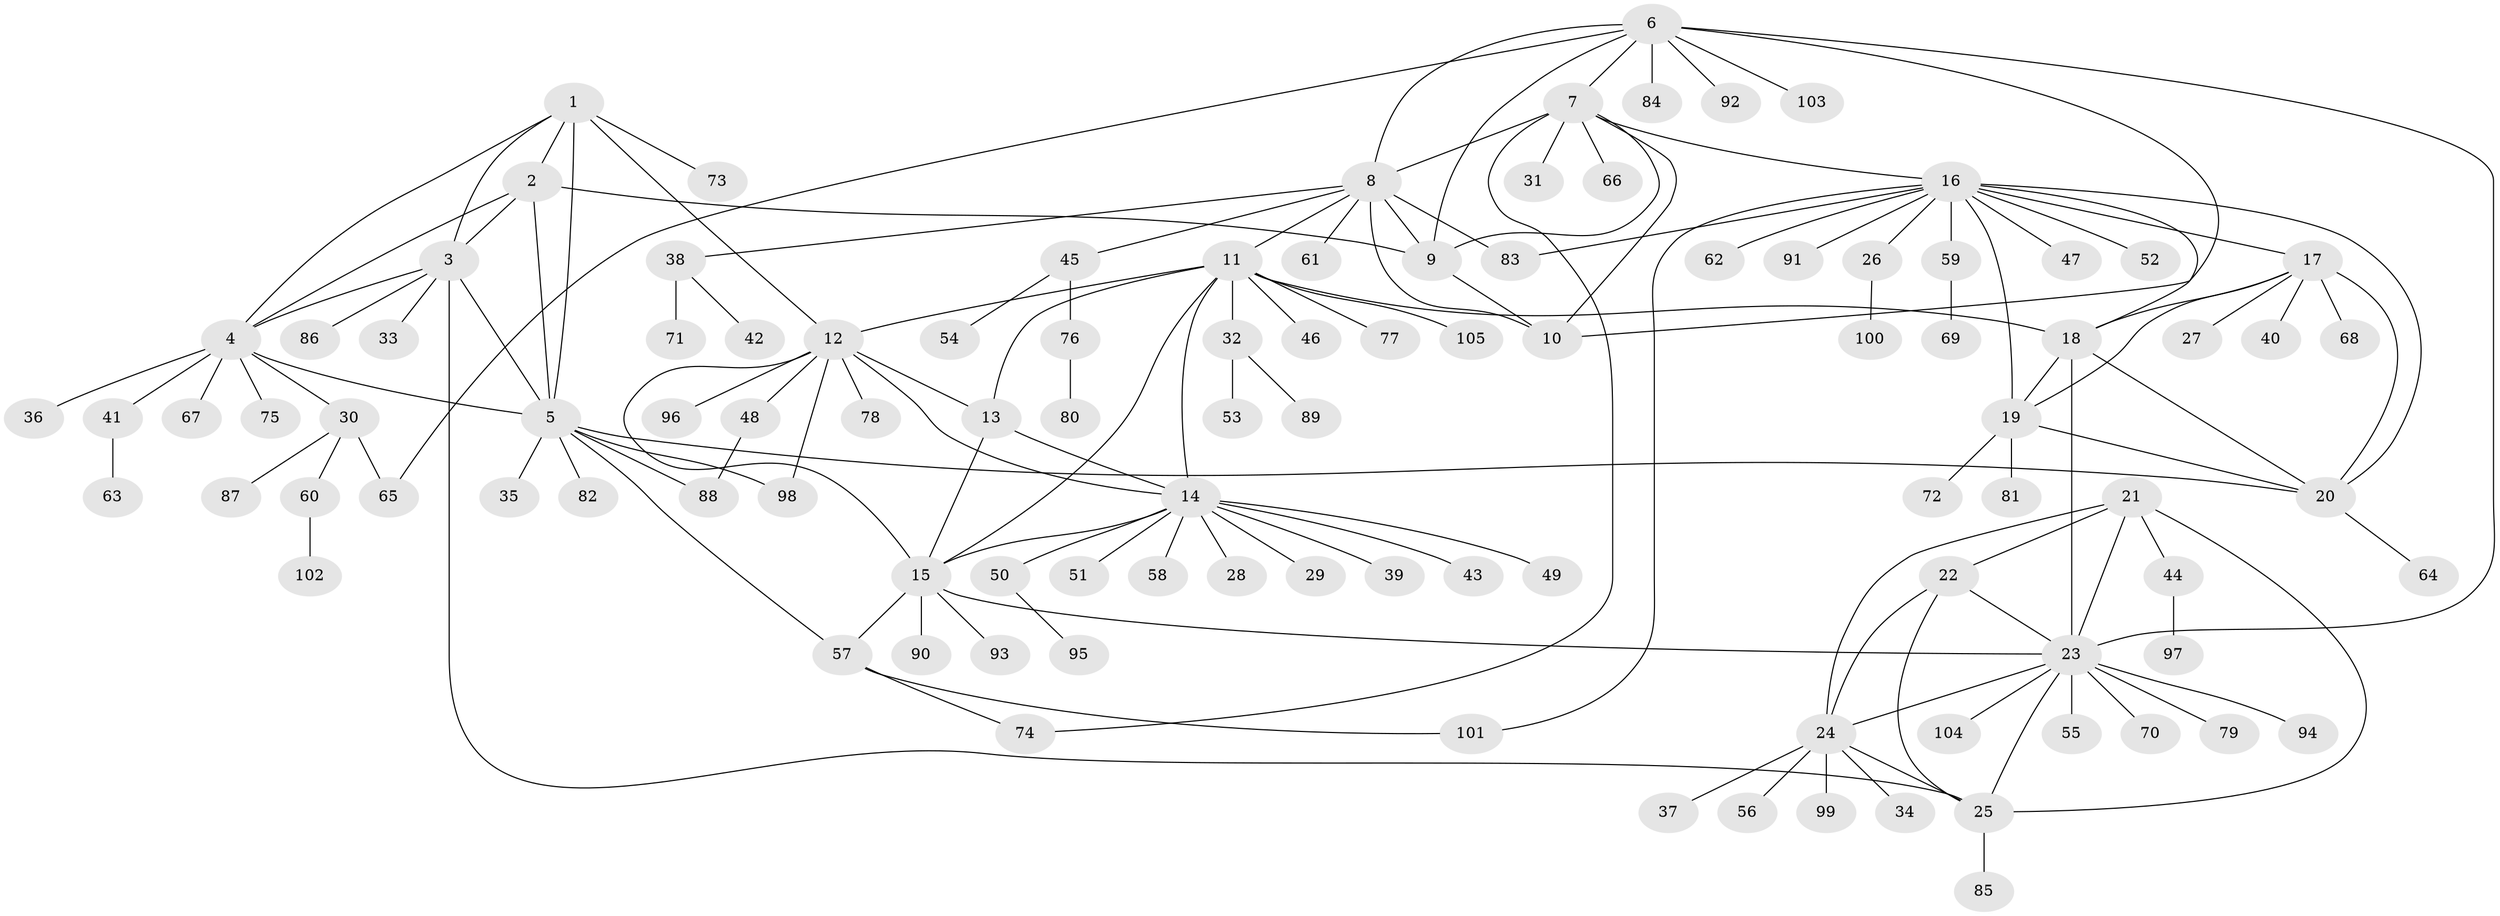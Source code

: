 // coarse degree distribution, {4: 0.023809523809523808, 2: 0.07142857142857142, 5: 0.047619047619047616, 1: 0.7380952380952381, 11: 0.023809523809523808, 10: 0.023809523809523808, 9: 0.023809523809523808, 7: 0.023809523809523808, 12: 0.023809523809523808}
// Generated by graph-tools (version 1.1) at 2025/58/03/04/25 21:58:55]
// undirected, 105 vertices, 147 edges
graph export_dot {
graph [start="1"]
  node [color=gray90,style=filled];
  1;
  2;
  3;
  4;
  5;
  6;
  7;
  8;
  9;
  10;
  11;
  12;
  13;
  14;
  15;
  16;
  17;
  18;
  19;
  20;
  21;
  22;
  23;
  24;
  25;
  26;
  27;
  28;
  29;
  30;
  31;
  32;
  33;
  34;
  35;
  36;
  37;
  38;
  39;
  40;
  41;
  42;
  43;
  44;
  45;
  46;
  47;
  48;
  49;
  50;
  51;
  52;
  53;
  54;
  55;
  56;
  57;
  58;
  59;
  60;
  61;
  62;
  63;
  64;
  65;
  66;
  67;
  68;
  69;
  70;
  71;
  72;
  73;
  74;
  75;
  76;
  77;
  78;
  79;
  80;
  81;
  82;
  83;
  84;
  85;
  86;
  87;
  88;
  89;
  90;
  91;
  92;
  93;
  94;
  95;
  96;
  97;
  98;
  99;
  100;
  101;
  102;
  103;
  104;
  105;
  1 -- 2;
  1 -- 3;
  1 -- 4;
  1 -- 5;
  1 -- 12;
  1 -- 73;
  2 -- 3;
  2 -- 4;
  2 -- 5;
  2 -- 9;
  3 -- 4;
  3 -- 5;
  3 -- 25;
  3 -- 33;
  3 -- 86;
  4 -- 5;
  4 -- 30;
  4 -- 36;
  4 -- 41;
  4 -- 67;
  4 -- 75;
  5 -- 20;
  5 -- 35;
  5 -- 57;
  5 -- 82;
  5 -- 88;
  5 -- 98;
  6 -- 7;
  6 -- 8;
  6 -- 9;
  6 -- 10;
  6 -- 23;
  6 -- 65;
  6 -- 84;
  6 -- 92;
  6 -- 103;
  7 -- 8;
  7 -- 9;
  7 -- 10;
  7 -- 16;
  7 -- 31;
  7 -- 66;
  7 -- 74;
  8 -- 9;
  8 -- 10;
  8 -- 11;
  8 -- 38;
  8 -- 45;
  8 -- 61;
  8 -- 83;
  9 -- 10;
  11 -- 12;
  11 -- 13;
  11 -- 14;
  11 -- 15;
  11 -- 18;
  11 -- 32;
  11 -- 46;
  11 -- 77;
  11 -- 105;
  12 -- 13;
  12 -- 14;
  12 -- 15;
  12 -- 48;
  12 -- 78;
  12 -- 96;
  12 -- 98;
  13 -- 14;
  13 -- 15;
  14 -- 15;
  14 -- 28;
  14 -- 29;
  14 -- 39;
  14 -- 43;
  14 -- 49;
  14 -- 50;
  14 -- 51;
  14 -- 58;
  15 -- 23;
  15 -- 57;
  15 -- 90;
  15 -- 93;
  16 -- 17;
  16 -- 18;
  16 -- 19;
  16 -- 20;
  16 -- 26;
  16 -- 47;
  16 -- 52;
  16 -- 59;
  16 -- 62;
  16 -- 83;
  16 -- 91;
  16 -- 101;
  17 -- 18;
  17 -- 19;
  17 -- 20;
  17 -- 27;
  17 -- 40;
  17 -- 68;
  18 -- 19;
  18 -- 20;
  18 -- 23;
  19 -- 20;
  19 -- 72;
  19 -- 81;
  20 -- 64;
  21 -- 22;
  21 -- 23;
  21 -- 24;
  21 -- 25;
  21 -- 44;
  22 -- 23;
  22 -- 24;
  22 -- 25;
  23 -- 24;
  23 -- 25;
  23 -- 55;
  23 -- 70;
  23 -- 79;
  23 -- 94;
  23 -- 104;
  24 -- 25;
  24 -- 34;
  24 -- 37;
  24 -- 56;
  24 -- 99;
  25 -- 85;
  26 -- 100;
  30 -- 60;
  30 -- 65;
  30 -- 87;
  32 -- 53;
  32 -- 89;
  38 -- 42;
  38 -- 71;
  41 -- 63;
  44 -- 97;
  45 -- 54;
  45 -- 76;
  48 -- 88;
  50 -- 95;
  57 -- 74;
  57 -- 101;
  59 -- 69;
  60 -- 102;
  76 -- 80;
}
